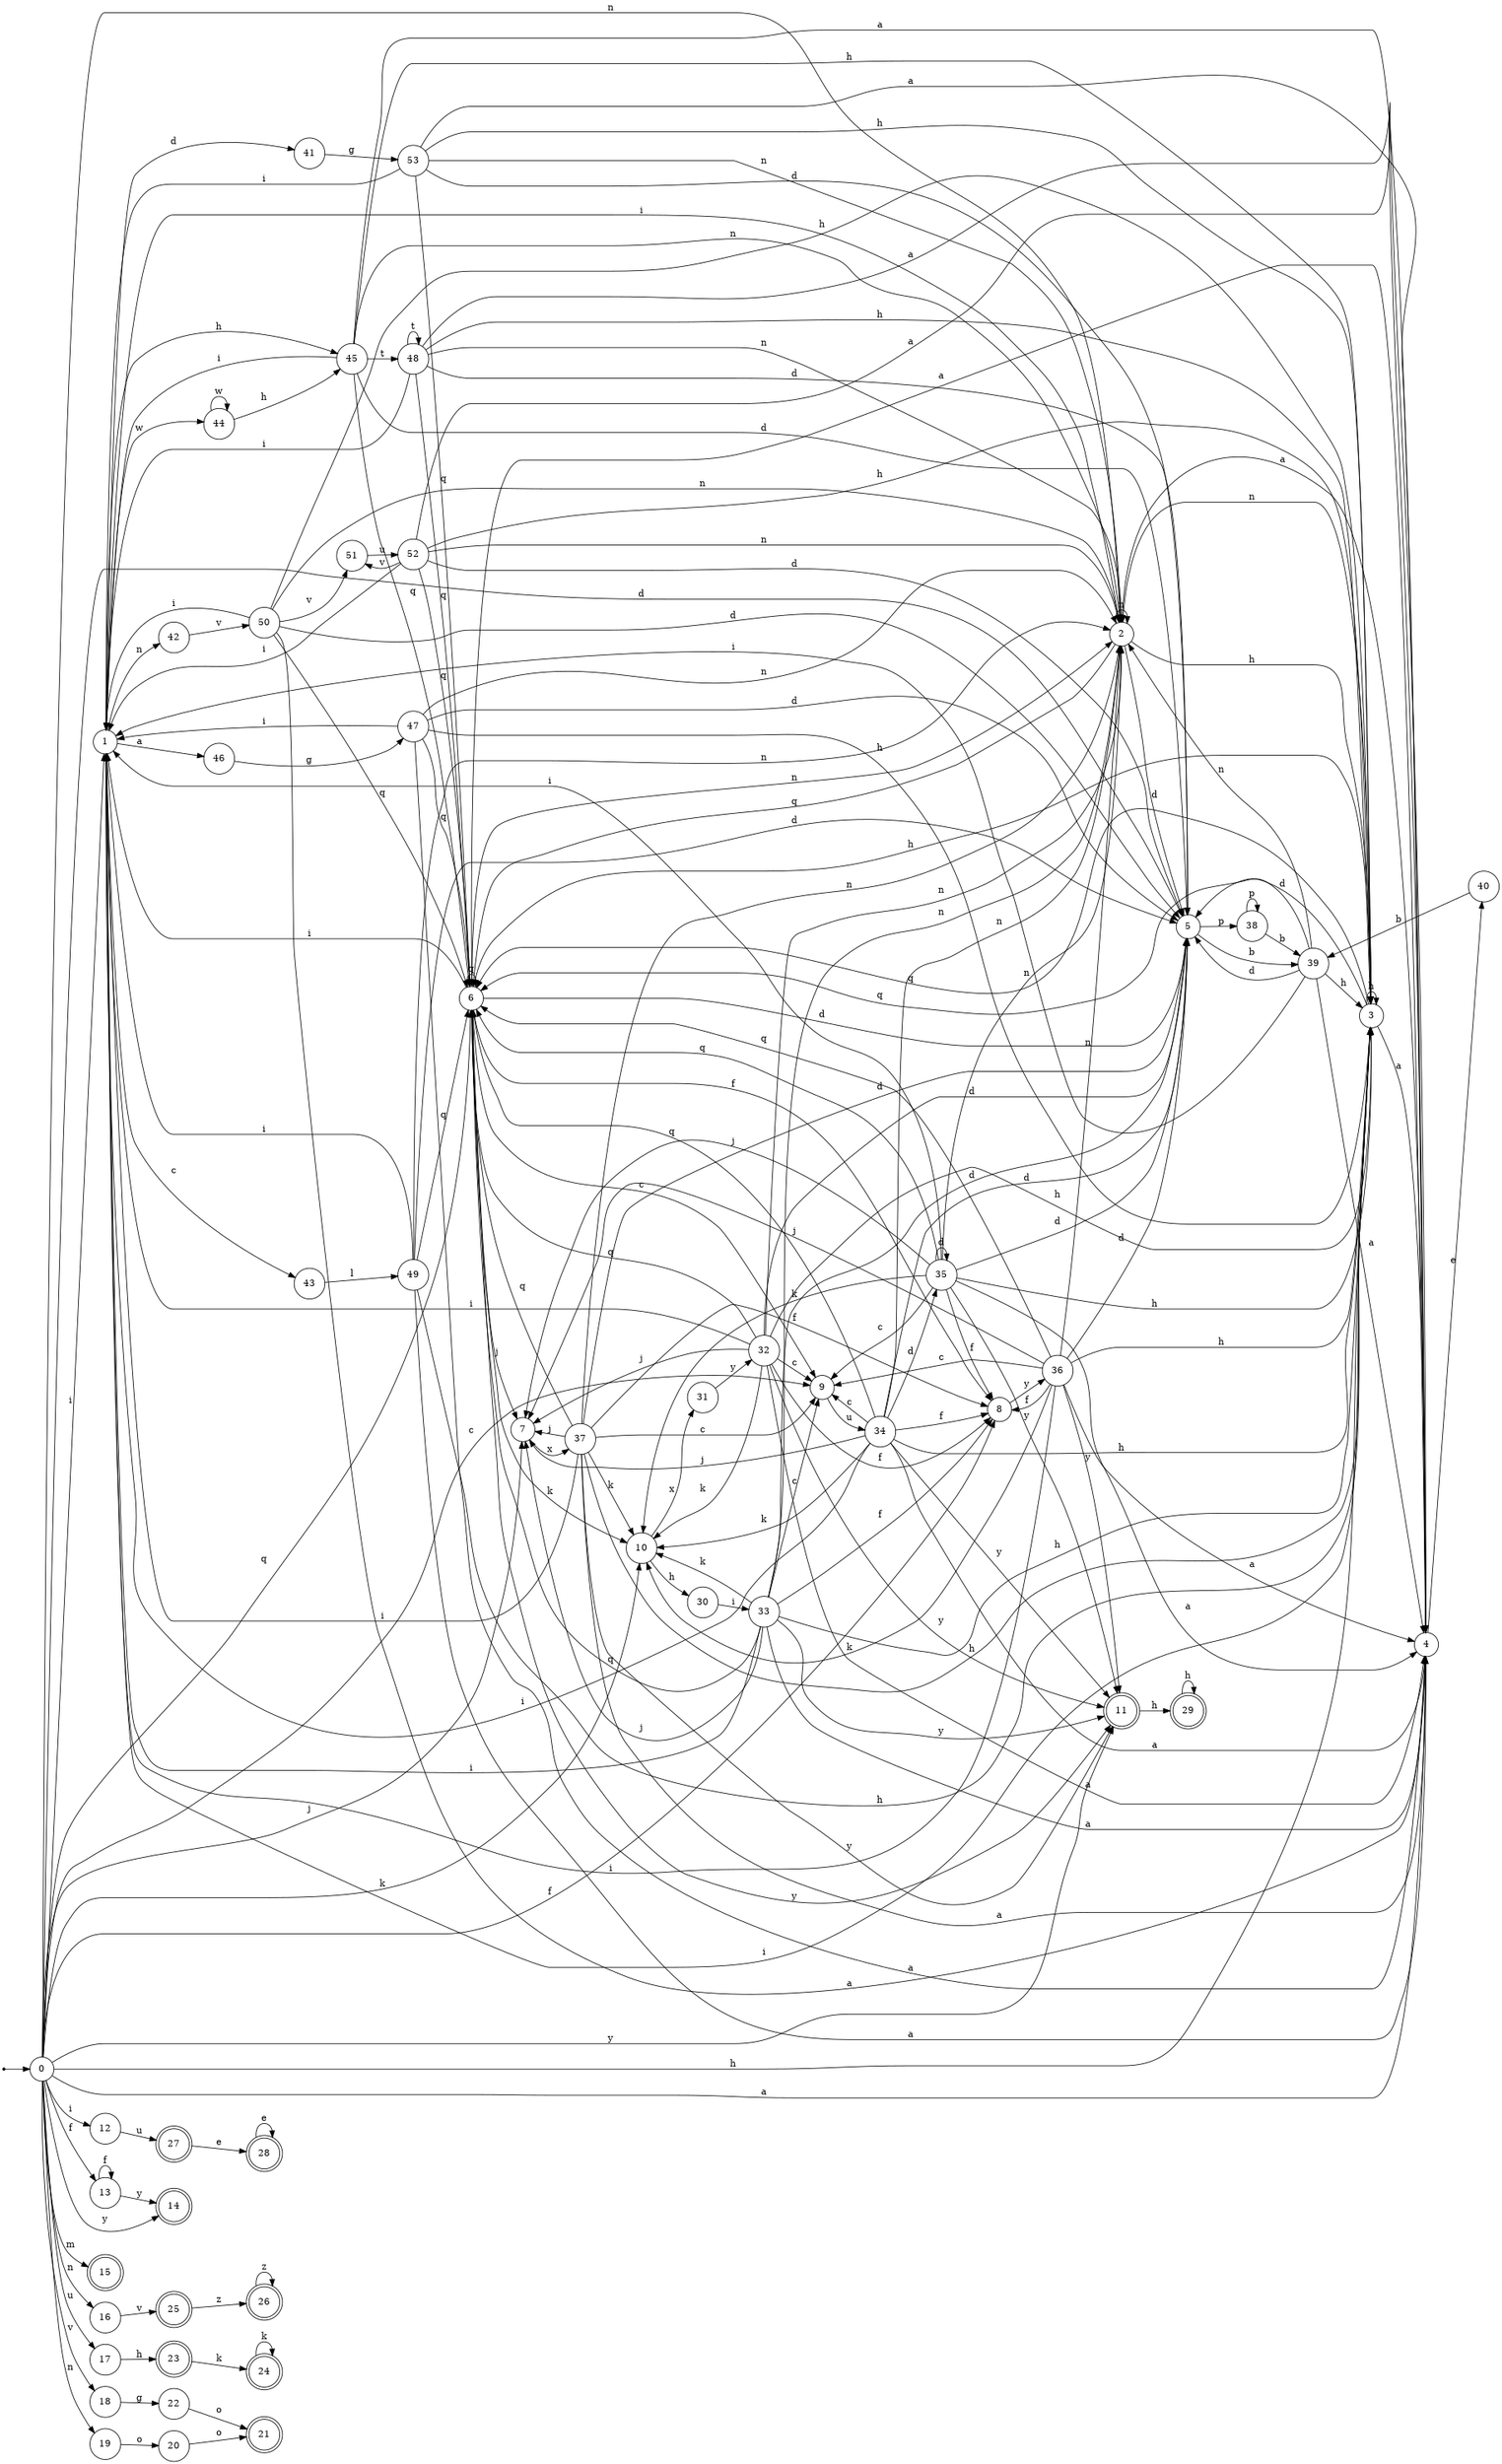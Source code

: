 digraph finite_state_machine {
rankdir=LR;
size="20,20";
node [shape = point]; "dummy0"
node [shape = circle]; "0";
"dummy0" -> "0";
node [shape = circle]; "1";
node [shape = circle]; "2";
node [shape = circle]; "3";
node [shape = circle]; "4";
node [shape = circle]; "5";
node [shape = circle]; "6";
node [shape = circle]; "7";
node [shape = circle]; "8";
node [shape = circle]; "9";
node [shape = circle]; "10";
node [shape = doublecircle]; "11";node [shape = circle]; "12";
node [shape = circle]; "13";
node [shape = doublecircle]; "14";node [shape = doublecircle]; "15";node [shape = circle]; "16";
node [shape = circle]; "17";
node [shape = circle]; "18";
node [shape = circle]; "19";
node [shape = circle]; "20";
node [shape = doublecircle]; "21";node [shape = circle]; "22";
node [shape = doublecircle]; "23";node [shape = doublecircle]; "24";node [shape = doublecircle]; "25";node [shape = doublecircle]; "26";node [shape = doublecircle]; "27";node [shape = doublecircle]; "28";node [shape = doublecircle]; "29";node [shape = circle]; "30";
node [shape = circle]; "31";
node [shape = circle]; "32";
node [shape = circle]; "33";
node [shape = circle]; "34";
node [shape = circle]; "35";
node [shape = circle]; "36";
node [shape = circle]; "37";
node [shape = circle]; "38";
node [shape = circle]; "39";
node [shape = circle]; "40";
node [shape = circle]; "41";
node [shape = circle]; "42";
node [shape = circle]; "43";
node [shape = circle]; "44";
node [shape = circle]; "45";
node [shape = circle]; "46";
node [shape = circle]; "47";
node [shape = circle]; "48";
node [shape = circle]; "49";
node [shape = circle]; "50";
node [shape = circle]; "51";
node [shape = circle]; "52";
node [shape = circle]; "53";
"0" -> "1" [label = "i"];
 "0" -> "12" [label = "i"];
 "0" -> "16" [label = "n"];
 "0" -> "2" [label = "n"];
 "0" -> "19" [label = "n"];
 "0" -> "3" [label = "h"];
 "0" -> "4" [label = "a"];
 "0" -> "5" [label = "d"];
 "0" -> "6" [label = "q"];
 "0" -> "7" [label = "j"];
 "0" -> "8" [label = "f"];
 "0" -> "13" [label = "f"];
 "0" -> "9" [label = "c"];
 "0" -> "10" [label = "k"];
 "0" -> "11" [label = "y"];
 "0" -> "14" [label = "y"];
 "0" -> "15" [label = "m"];
 "0" -> "17" [label = "u"];
 "0" -> "18" [label = "v"];
 "19" -> "20" [label = "o"];
 "20" -> "21" [label = "o"];
 "18" -> "22" [label = "g"];
 "22" -> "21" [label = "o"];
 "17" -> "23" [label = "h"];
 "23" -> "24" [label = "k"];
 "24" -> "24" [label = "k"];
 "16" -> "25" [label = "v"];
 "25" -> "26" [label = "z"];
 "26" -> "26" [label = "z"];
 "13" -> "13" [label = "f"];
 "13" -> "14" [label = "y"];
 "12" -> "27" [label = "u"];
 "27" -> "28" [label = "e"];
 "28" -> "28" [label = "e"];
 "11" -> "29" [label = "h"];
 "29" -> "29" [label = "h"];
 "10" -> "30" [label = "h"];
 "10" -> "31" [label = "x"];
 "31" -> "32" [label = "y"];
 "32" -> "10" [label = "k"];
 "32" -> "1" [label = "i"];
 "32" -> "2" [label = "n"];
 "32" -> "3" [label = "h"];
 "32" -> "4" [label = "a"];
 "32" -> "5" [label = "d"];
 "32" -> "6" [label = "q"];
 "32" -> "7" [label = "j"];
 "32" -> "8" [label = "f"];
 "32" -> "9" [label = "c"];
 "32" -> "11" [label = "y"];
 "30" -> "33" [label = "i"];
 "33" -> "10" [label = "k"];
 "33" -> "1" [label = "i"];
 "33" -> "2" [label = "n"];
 "33" -> "3" [label = "h"];
 "33" -> "4" [label = "a"];
 "33" -> "5" [label = "d"];
 "33" -> "6" [label = "q"];
 "33" -> "7" [label = "j"];
 "33" -> "8" [label = "f"];
 "33" -> "9" [label = "c"];
 "33" -> "11" [label = "y"];
 "9" -> "34" [label = "u"];
 "34" -> "9" [label = "c"];
 "34" -> "35" [label = "d"];
 "34" -> "5" [label = "d"];
 "34" -> "1" [label = "i"];
 "34" -> "2" [label = "n"];
 "34" -> "3" [label = "h"];
 "34" -> "4" [label = "a"];
 "34" -> "6" [label = "q"];
 "34" -> "7" [label = "j"];
 "34" -> "8" [label = "f"];
 "34" -> "10" [label = "k"];
 "34" -> "11" [label = "y"];
 "35" -> "35" [label = "d"];
 "35" -> "5" [label = "d"];
 "35" -> "9" [label = "c"];
 "35" -> "1" [label = "i"];
 "35" -> "2" [label = "n"];
 "35" -> "3" [label = "h"];
 "35" -> "4" [label = "a"];
 "35" -> "6" [label = "q"];
 "35" -> "7" [label = "j"];
 "35" -> "8" [label = "f"];
 "35" -> "10" [label = "k"];
 "35" -> "11" [label = "y"];
 "8" -> "36" [label = "y"];
 "36" -> "8" [label = "f"];
 "36" -> "1" [label = "i"];
 "36" -> "2" [label = "n"];
 "36" -> "3" [label = "h"];
 "36" -> "4" [label = "a"];
 "36" -> "5" [label = "d"];
 "36" -> "6" [label = "q"];
 "36" -> "7" [label = "j"];
 "36" -> "9" [label = "c"];
 "36" -> "10" [label = "k"];
 "36" -> "11" [label = "y"];
 "7" -> "37" [label = "x"];
 "37" -> "7" [label = "j"];
 "37" -> "1" [label = "i"];
 "37" -> "2" [label = "n"];
 "37" -> "3" [label = "h"];
 "37" -> "4" [label = "a"];
 "37" -> "5" [label = "d"];
 "37" -> "6" [label = "q"];
 "37" -> "8" [label = "f"];
 "37" -> "9" [label = "c"];
 "37" -> "10" [label = "k"];
 "37" -> "11" [label = "y"];
 "6" -> "6" [label = "q"];
 "6" -> "1" [label = "i"];
 "6" -> "2" [label = "n"];
 "6" -> "3" [label = "h"];
 "6" -> "4" [label = "a"];
 "6" -> "5" [label = "d"];
 "6" -> "7" [label = "j"];
 "6" -> "8" [label = "f"];
 "6" -> "9" [label = "c"];
 "6" -> "10" [label = "k"];
 "6" -> "11" [label = "y"];
 "5" -> "38" [label = "p"];
 "5" -> "39" [label = "b"];
 "39" -> "4" [label = "a"];
 "39" -> "5" [label = "d"];
 "39" -> "1" [label = "i"];
 "39" -> "2" [label = "n"];
 "39" -> "3" [label = "h"];
 "39" -> "6" [label = "q"];
 "38" -> "38" [label = "p"];
 "38" -> "39" [label = "b"];
 "4" -> "40" [label = "e"];
 "40" -> "39" [label = "b"];
 "3" -> "3" [label = "h"];
 "3" -> "2" [label = "n"];
 "3" -> "1" [label = "i"];
 "3" -> "4" [label = "a"];
 "3" -> "5" [label = "d"];
 "3" -> "6" [label = "q"];
 "2" -> "2" [label = "n"];
 "2" -> "3" [label = "h"];
 "2" -> "1" [label = "i"];
 "2" -> "4" [label = "a"];
 "2" -> "5" [label = "d"];
 "2" -> "6" [label = "q"];
 "1" -> "41" [label = "d"];
 "1" -> "42" [label = "n"];
 "1" -> "43" [label = "c"];
 "1" -> "44" [label = "w"];
 "1" -> "45" [label = "h"];
 "1" -> "46" [label = "a"];
 "46" -> "47" [label = "g"];
 "47" -> "1" [label = "i"];
 "47" -> "2" [label = "n"];
 "47" -> "3" [label = "h"];
 "47" -> "4" [label = "a"];
 "47" -> "5" [label = "d"];
 "47" -> "6" [label = "q"];
 "45" -> "48" [label = "t"];
 "45" -> "1" [label = "i"];
 "45" -> "2" [label = "n"];
 "45" -> "3" [label = "h"];
 "45" -> "4" [label = "a"];
 "45" -> "5" [label = "d"];
 "45" -> "6" [label = "q"];
 "48" -> "48" [label = "t"];
 "48" -> "1" [label = "i"];
 "48" -> "2" [label = "n"];
 "48" -> "3" [label = "h"];
 "48" -> "4" [label = "a"];
 "48" -> "5" [label = "d"];
 "48" -> "6" [label = "q"];
 "44" -> "44" [label = "w"];
 "44" -> "45" [label = "h"];
 "43" -> "49" [label = "l"];
 "49" -> "1" [label = "i"];
 "49" -> "2" [label = "n"];
 "49" -> "3" [label = "h"];
 "49" -> "4" [label = "a"];
 "49" -> "5" [label = "d"];
 "49" -> "6" [label = "q"];
 "42" -> "50" [label = "v"];
 "50" -> "51" [label = "v"];
 "50" -> "1" [label = "i"];
 "50" -> "2" [label = "n"];
 "50" -> "3" [label = "h"];
 "50" -> "4" [label = "a"];
 "50" -> "5" [label = "d"];
 "50" -> "6" [label = "q"];
 "51" -> "52" [label = "u"];
 "52" -> "51" [label = "v"];
 "52" -> "1" [label = "i"];
 "52" -> "2" [label = "n"];
 "52" -> "3" [label = "h"];
 "52" -> "4" [label = "a"];
 "52" -> "5" [label = "d"];
 "52" -> "6" [label = "q"];
 "41" -> "53" [label = "g"];
 "53" -> "1" [label = "i"];
 "53" -> "2" [label = "n"];
 "53" -> "3" [label = "h"];
 "53" -> "4" [label = "a"];
 "53" -> "5" [label = "d"];
 "53" -> "6" [label = "q"];
 }
